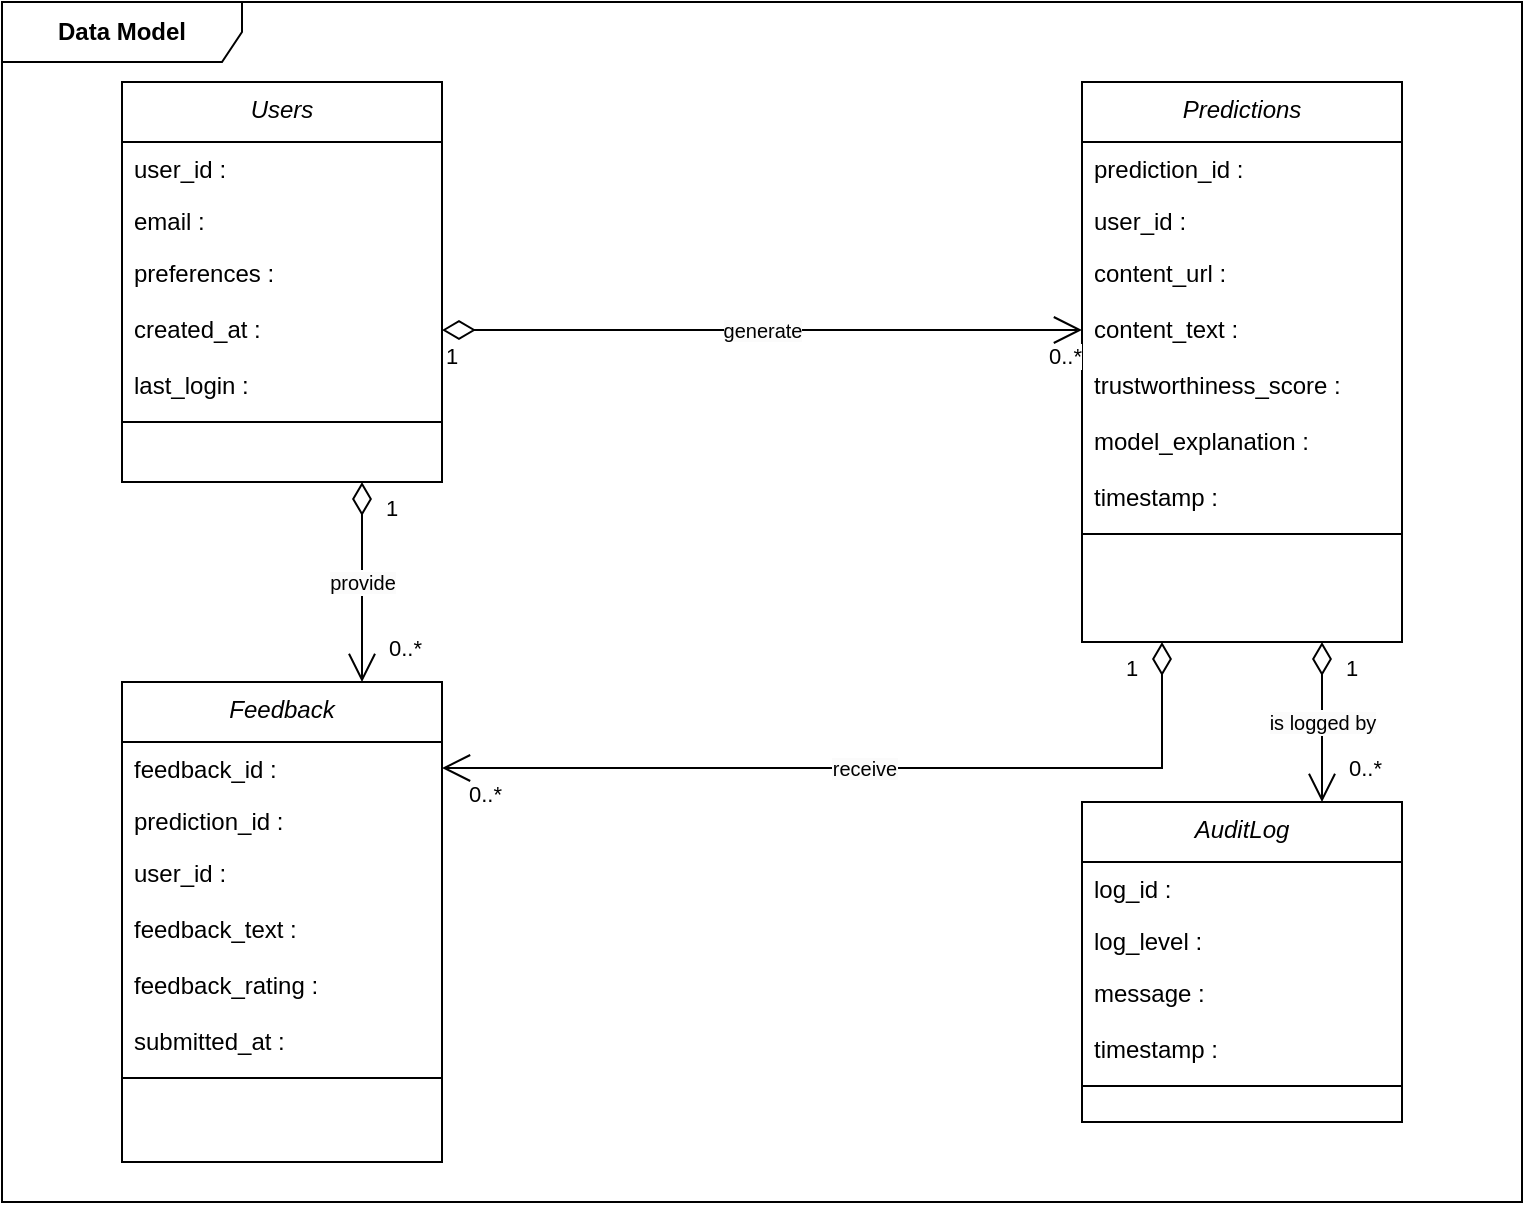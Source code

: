 <mxfile version="24.8.0">
  <diagram id="C5RBs43oDa-KdzZeNtuy" name="Page-1">
    <mxGraphModel dx="1306" dy="716" grid="1" gridSize="10" guides="1" tooltips="1" connect="1" arrows="1" fold="1" page="1" pageScale="1" pageWidth="827" pageHeight="1169" math="0" shadow="0">
      <root>
        <mxCell id="WIyWlLk6GJQsqaUBKTNV-0" />
        <mxCell id="WIyWlLk6GJQsqaUBKTNV-1" parent="WIyWlLk6GJQsqaUBKTNV-0" />
        <mxCell id="zkfFHV4jXpPFQw0GAbJ--0" value="Users" style="swimlane;fontStyle=2;align=center;verticalAlign=top;childLayout=stackLayout;horizontal=1;startSize=30;horizontalStack=0;resizeParent=1;resizeLast=0;collapsible=1;marginBottom=0;rounded=0;shadow=0;strokeWidth=1;" parent="WIyWlLk6GJQsqaUBKTNV-1" vertex="1">
          <mxGeometry x="100" y="80" width="160" height="200" as="geometry">
            <mxRectangle x="230" y="140" width="160" height="26" as="alternateBounds" />
          </mxGeometry>
        </mxCell>
        <mxCell id="zkfFHV4jXpPFQw0GAbJ--1" value="user_id : " style="text;align=left;verticalAlign=top;spacingLeft=4;spacingRight=4;overflow=hidden;rotatable=0;points=[[0,0.5],[1,0.5]];portConstraint=eastwest;" parent="zkfFHV4jXpPFQw0GAbJ--0" vertex="1">
          <mxGeometry y="30" width="160" height="26" as="geometry" />
        </mxCell>
        <mxCell id="zkfFHV4jXpPFQw0GAbJ--2" value="email : " style="text;align=left;verticalAlign=top;spacingLeft=4;spacingRight=4;overflow=hidden;rotatable=0;points=[[0,0.5],[1,0.5]];portConstraint=eastwest;rounded=0;shadow=0;html=0;" parent="zkfFHV4jXpPFQw0GAbJ--0" vertex="1">
          <mxGeometry y="56" width="160" height="26" as="geometry" />
        </mxCell>
        <mxCell id="zkfFHV4jXpPFQw0GAbJ--3" value="preferences :" style="text;align=left;verticalAlign=top;spacingLeft=4;spacingRight=4;overflow=hidden;rotatable=0;points=[[0,0.5],[1,0.5]];portConstraint=eastwest;rounded=0;shadow=0;html=0;" parent="zkfFHV4jXpPFQw0GAbJ--0" vertex="1">
          <mxGeometry y="82" width="160" height="28" as="geometry" />
        </mxCell>
        <mxCell id="m6Z1yNfHXda2TA-cWjO6-3" value="created_at : " style="text;align=left;verticalAlign=top;spacingLeft=4;spacingRight=4;overflow=hidden;rotatable=0;points=[[0,0.5],[1,0.5]];portConstraint=eastwest;rounded=0;shadow=0;html=0;" vertex="1" parent="zkfFHV4jXpPFQw0GAbJ--0">
          <mxGeometry y="110" width="160" height="28" as="geometry" />
        </mxCell>
        <mxCell id="m6Z1yNfHXda2TA-cWjO6-4" value="last_login : " style="text;align=left;verticalAlign=top;spacingLeft=4;spacingRight=4;overflow=hidden;rotatable=0;points=[[0,0.5],[1,0.5]];portConstraint=eastwest;rounded=0;shadow=0;html=0;" vertex="1" parent="zkfFHV4jXpPFQw0GAbJ--0">
          <mxGeometry y="138" width="160" height="28" as="geometry" />
        </mxCell>
        <mxCell id="zkfFHV4jXpPFQw0GAbJ--4" value="" style="line;html=1;strokeWidth=1;align=left;verticalAlign=middle;spacingTop=-1;spacingLeft=3;spacingRight=3;rotatable=0;labelPosition=right;points=[];portConstraint=eastwest;" parent="zkfFHV4jXpPFQw0GAbJ--0" vertex="1">
          <mxGeometry y="166" width="160" height="8" as="geometry" />
        </mxCell>
        <mxCell id="m6Z1yNfHXda2TA-cWjO6-5" value="Predictions" style="swimlane;fontStyle=2;align=center;verticalAlign=top;childLayout=stackLayout;horizontal=1;startSize=30;horizontalStack=0;resizeParent=1;resizeLast=0;collapsible=1;marginBottom=0;rounded=0;shadow=0;strokeWidth=1;" vertex="1" parent="WIyWlLk6GJQsqaUBKTNV-1">
          <mxGeometry x="580" y="80" width="160" height="280" as="geometry">
            <mxRectangle x="230" y="140" width="160" height="26" as="alternateBounds" />
          </mxGeometry>
        </mxCell>
        <mxCell id="m6Z1yNfHXda2TA-cWjO6-6" value="prediction_id :" style="text;align=left;verticalAlign=top;spacingLeft=4;spacingRight=4;overflow=hidden;rotatable=0;points=[[0,0.5],[1,0.5]];portConstraint=eastwest;" vertex="1" parent="m6Z1yNfHXda2TA-cWjO6-5">
          <mxGeometry y="30" width="160" height="26" as="geometry" />
        </mxCell>
        <mxCell id="m6Z1yNfHXda2TA-cWjO6-7" value="user_id :" style="text;align=left;verticalAlign=top;spacingLeft=4;spacingRight=4;overflow=hidden;rotatable=0;points=[[0,0.5],[1,0.5]];portConstraint=eastwest;rounded=0;shadow=0;html=0;" vertex="1" parent="m6Z1yNfHXda2TA-cWjO6-5">
          <mxGeometry y="56" width="160" height="26" as="geometry" />
        </mxCell>
        <mxCell id="m6Z1yNfHXda2TA-cWjO6-8" value="content_url : " style="text;align=left;verticalAlign=top;spacingLeft=4;spacingRight=4;overflow=hidden;rotatable=0;points=[[0,0.5],[1,0.5]];portConstraint=eastwest;rounded=0;shadow=0;html=0;" vertex="1" parent="m6Z1yNfHXda2TA-cWjO6-5">
          <mxGeometry y="82" width="160" height="28" as="geometry" />
        </mxCell>
        <mxCell id="m6Z1yNfHXda2TA-cWjO6-9" value="content_text : " style="text;align=left;verticalAlign=top;spacingLeft=4;spacingRight=4;overflow=hidden;rotatable=0;points=[[0,0.5],[1,0.5]];portConstraint=eastwest;rounded=0;shadow=0;html=0;" vertex="1" parent="m6Z1yNfHXda2TA-cWjO6-5">
          <mxGeometry y="110" width="160" height="28" as="geometry" />
        </mxCell>
        <mxCell id="m6Z1yNfHXda2TA-cWjO6-10" value="trustworthiness_score : " style="text;align=left;verticalAlign=top;spacingLeft=4;spacingRight=4;overflow=hidden;rotatable=0;points=[[0,0.5],[1,0.5]];portConstraint=eastwest;rounded=0;shadow=0;html=0;" vertex="1" parent="m6Z1yNfHXda2TA-cWjO6-5">
          <mxGeometry y="138" width="160" height="28" as="geometry" />
        </mxCell>
        <mxCell id="m6Z1yNfHXda2TA-cWjO6-19" value="model_explanation :" style="text;align=left;verticalAlign=top;spacingLeft=4;spacingRight=4;overflow=hidden;rotatable=0;points=[[0,0.5],[1,0.5]];portConstraint=eastwest;rounded=0;shadow=0;html=0;" vertex="1" parent="m6Z1yNfHXda2TA-cWjO6-5">
          <mxGeometry y="166" width="160" height="28" as="geometry" />
        </mxCell>
        <mxCell id="m6Z1yNfHXda2TA-cWjO6-18" value="timestamp : " style="text;align=left;verticalAlign=top;spacingLeft=4;spacingRight=4;overflow=hidden;rotatable=0;points=[[0,0.5],[1,0.5]];portConstraint=eastwest;rounded=0;shadow=0;html=0;" vertex="1" parent="m6Z1yNfHXda2TA-cWjO6-5">
          <mxGeometry y="194" width="160" height="28" as="geometry" />
        </mxCell>
        <mxCell id="m6Z1yNfHXda2TA-cWjO6-11" value="" style="line;html=1;strokeWidth=1;align=left;verticalAlign=middle;spacingTop=-1;spacingLeft=3;spacingRight=3;rotatable=0;labelPosition=right;points=[];portConstraint=eastwest;" vertex="1" parent="m6Z1yNfHXda2TA-cWjO6-5">
          <mxGeometry y="222" width="160" height="8" as="geometry" />
        </mxCell>
        <mxCell id="m6Z1yNfHXda2TA-cWjO6-21" value="Feedback" style="swimlane;fontStyle=2;align=center;verticalAlign=top;childLayout=stackLayout;horizontal=1;startSize=30;horizontalStack=0;resizeParent=1;resizeLast=0;collapsible=1;marginBottom=0;rounded=0;shadow=0;strokeWidth=1;" vertex="1" parent="WIyWlLk6GJQsqaUBKTNV-1">
          <mxGeometry x="100" y="380" width="160" height="240" as="geometry">
            <mxRectangle x="230" y="140" width="160" height="26" as="alternateBounds" />
          </mxGeometry>
        </mxCell>
        <mxCell id="m6Z1yNfHXda2TA-cWjO6-22" value="feedback_id : " style="text;align=left;verticalAlign=top;spacingLeft=4;spacingRight=4;overflow=hidden;rotatable=0;points=[[0,0.5],[1,0.5]];portConstraint=eastwest;" vertex="1" parent="m6Z1yNfHXda2TA-cWjO6-21">
          <mxGeometry y="30" width="160" height="26" as="geometry" />
        </mxCell>
        <mxCell id="m6Z1yNfHXda2TA-cWjO6-23" value="prediction_id : " style="text;align=left;verticalAlign=top;spacingLeft=4;spacingRight=4;overflow=hidden;rotatable=0;points=[[0,0.5],[1,0.5]];portConstraint=eastwest;rounded=0;shadow=0;html=0;" vertex="1" parent="m6Z1yNfHXda2TA-cWjO6-21">
          <mxGeometry y="56" width="160" height="26" as="geometry" />
        </mxCell>
        <mxCell id="m6Z1yNfHXda2TA-cWjO6-24" value="user_id : " style="text;align=left;verticalAlign=top;spacingLeft=4;spacingRight=4;overflow=hidden;rotatable=0;points=[[0,0.5],[1,0.5]];portConstraint=eastwest;rounded=0;shadow=0;html=0;" vertex="1" parent="m6Z1yNfHXda2TA-cWjO6-21">
          <mxGeometry y="82" width="160" height="28" as="geometry" />
        </mxCell>
        <mxCell id="m6Z1yNfHXda2TA-cWjO6-25" value="feedback_text : " style="text;align=left;verticalAlign=top;spacingLeft=4;spacingRight=4;overflow=hidden;rotatable=0;points=[[0,0.5],[1,0.5]];portConstraint=eastwest;rounded=0;shadow=0;html=0;" vertex="1" parent="m6Z1yNfHXda2TA-cWjO6-21">
          <mxGeometry y="110" width="160" height="28" as="geometry" />
        </mxCell>
        <mxCell id="m6Z1yNfHXda2TA-cWjO6-26" value="feedback_rating : " style="text;align=left;verticalAlign=top;spacingLeft=4;spacingRight=4;overflow=hidden;rotatable=0;points=[[0,0.5],[1,0.5]];portConstraint=eastwest;rounded=0;shadow=0;html=0;" vertex="1" parent="m6Z1yNfHXda2TA-cWjO6-21">
          <mxGeometry y="138" width="160" height="28" as="geometry" />
        </mxCell>
        <mxCell id="m6Z1yNfHXda2TA-cWjO6-27" value="submitted_at : " style="text;align=left;verticalAlign=top;spacingLeft=4;spacingRight=4;overflow=hidden;rotatable=0;points=[[0,0.5],[1,0.5]];portConstraint=eastwest;rounded=0;shadow=0;html=0;" vertex="1" parent="m6Z1yNfHXda2TA-cWjO6-21">
          <mxGeometry y="166" width="160" height="28" as="geometry" />
        </mxCell>
        <mxCell id="m6Z1yNfHXda2TA-cWjO6-29" value="" style="line;html=1;strokeWidth=1;align=left;verticalAlign=middle;spacingTop=-1;spacingLeft=3;spacingRight=3;rotatable=0;labelPosition=right;points=[];portConstraint=eastwest;" vertex="1" parent="m6Z1yNfHXda2TA-cWjO6-21">
          <mxGeometry y="194" width="160" height="8" as="geometry" />
        </mxCell>
        <mxCell id="m6Z1yNfHXda2TA-cWjO6-30" value="AuditLog" style="swimlane;fontStyle=2;align=center;verticalAlign=top;childLayout=stackLayout;horizontal=1;startSize=30;horizontalStack=0;resizeParent=1;resizeLast=0;collapsible=1;marginBottom=0;rounded=0;shadow=0;strokeWidth=1;" vertex="1" parent="WIyWlLk6GJQsqaUBKTNV-1">
          <mxGeometry x="580" y="440" width="160" height="160" as="geometry">
            <mxRectangle x="230" y="140" width="160" height="26" as="alternateBounds" />
          </mxGeometry>
        </mxCell>
        <mxCell id="m6Z1yNfHXda2TA-cWjO6-31" value="log_id :" style="text;align=left;verticalAlign=top;spacingLeft=4;spacingRight=4;overflow=hidden;rotatable=0;points=[[0,0.5],[1,0.5]];portConstraint=eastwest;" vertex="1" parent="m6Z1yNfHXda2TA-cWjO6-30">
          <mxGeometry y="30" width="160" height="26" as="geometry" />
        </mxCell>
        <mxCell id="m6Z1yNfHXda2TA-cWjO6-32" value="log_level :" style="text;align=left;verticalAlign=top;spacingLeft=4;spacingRight=4;overflow=hidden;rotatable=0;points=[[0,0.5],[1,0.5]];portConstraint=eastwest;rounded=0;shadow=0;html=0;" vertex="1" parent="m6Z1yNfHXda2TA-cWjO6-30">
          <mxGeometry y="56" width="160" height="26" as="geometry" />
        </mxCell>
        <mxCell id="m6Z1yNfHXda2TA-cWjO6-33" value="message :" style="text;align=left;verticalAlign=top;spacingLeft=4;spacingRight=4;overflow=hidden;rotatable=0;points=[[0,0.5],[1,0.5]];portConstraint=eastwest;rounded=0;shadow=0;html=0;" vertex="1" parent="m6Z1yNfHXda2TA-cWjO6-30">
          <mxGeometry y="82" width="160" height="28" as="geometry" />
        </mxCell>
        <mxCell id="m6Z1yNfHXda2TA-cWjO6-34" value="timestamp :" style="text;align=left;verticalAlign=top;spacingLeft=4;spacingRight=4;overflow=hidden;rotatable=0;points=[[0,0.5],[1,0.5]];portConstraint=eastwest;rounded=0;shadow=0;html=0;" vertex="1" parent="m6Z1yNfHXda2TA-cWjO6-30">
          <mxGeometry y="110" width="160" height="28" as="geometry" />
        </mxCell>
        <mxCell id="m6Z1yNfHXda2TA-cWjO6-37" value="" style="line;html=1;strokeWidth=1;align=left;verticalAlign=middle;spacingTop=-1;spacingLeft=3;spacingRight=3;rotatable=0;labelPosition=right;points=[];portConstraint=eastwest;" vertex="1" parent="m6Z1yNfHXda2TA-cWjO6-30">
          <mxGeometry y="138" width="160" height="8" as="geometry" />
        </mxCell>
        <mxCell id="m6Z1yNfHXda2TA-cWjO6-51" value="&lt;span style=&quot;font-size: 10px; background-color: rgb(251, 251, 251);&quot;&gt;generate&lt;/span&gt;" style="endArrow=open;html=1;endSize=12;startArrow=diamondThin;startSize=14;startFill=0;edgeStyle=orthogonalEdgeStyle;rounded=0;exitX=1;exitY=0.5;exitDx=0;exitDy=0;entryX=0;entryY=0.5;entryDx=0;entryDy=0;" edge="1" parent="WIyWlLk6GJQsqaUBKTNV-1" source="m6Z1yNfHXda2TA-cWjO6-3" target="m6Z1yNfHXda2TA-cWjO6-9">
          <mxGeometry relative="1" as="geometry">
            <mxPoint x="345" y="200" as="sourcePoint" />
            <mxPoint x="505" y="200" as="targetPoint" />
            <mxPoint as="offset" />
          </mxGeometry>
        </mxCell>
        <mxCell id="m6Z1yNfHXda2TA-cWjO6-52" value="1" style="edgeLabel;resizable=0;html=1;align=left;verticalAlign=top;" connectable="0" vertex="1" parent="m6Z1yNfHXda2TA-cWjO6-51">
          <mxGeometry x="-1" relative="1" as="geometry" />
        </mxCell>
        <mxCell id="m6Z1yNfHXda2TA-cWjO6-53" value="0..*" style="edgeLabel;resizable=0;html=1;align=right;verticalAlign=top;" connectable="0" vertex="1" parent="m6Z1yNfHXda2TA-cWjO6-51">
          <mxGeometry x="1" relative="1" as="geometry" />
        </mxCell>
        <mxCell id="m6Z1yNfHXda2TA-cWjO6-54" value="&lt;span style=&quot;font-size: 10px; background-color: rgb(251, 251, 251);&quot;&gt;provide&lt;/span&gt;" style="endArrow=open;html=1;endSize=12;startArrow=diamondThin;startSize=14;startFill=0;edgeStyle=orthogonalEdgeStyle;rounded=0;exitX=0.75;exitY=1;exitDx=0;exitDy=0;entryX=0.75;entryY=0;entryDx=0;entryDy=0;" edge="1" parent="WIyWlLk6GJQsqaUBKTNV-1" source="zkfFHV4jXpPFQw0GAbJ--0" target="m6Z1yNfHXda2TA-cWjO6-21">
          <mxGeometry relative="1" as="geometry">
            <mxPoint x="230" y="300" as="sourcePoint" />
            <mxPoint x="550" y="300" as="targetPoint" />
            <mxPoint as="offset" />
          </mxGeometry>
        </mxCell>
        <mxCell id="m6Z1yNfHXda2TA-cWjO6-55" value="1" style="edgeLabel;resizable=0;html=1;align=left;verticalAlign=top;" connectable="0" vertex="1" parent="m6Z1yNfHXda2TA-cWjO6-54">
          <mxGeometry x="-1" relative="1" as="geometry">
            <mxPoint x="10" as="offset" />
          </mxGeometry>
        </mxCell>
        <mxCell id="m6Z1yNfHXda2TA-cWjO6-56" value="0..*" style="edgeLabel;resizable=0;html=1;align=right;verticalAlign=top;" connectable="0" vertex="1" parent="m6Z1yNfHXda2TA-cWjO6-54">
          <mxGeometry x="1" relative="1" as="geometry">
            <mxPoint x="30" y="-30" as="offset" />
          </mxGeometry>
        </mxCell>
        <mxCell id="m6Z1yNfHXda2TA-cWjO6-57" value="&lt;span style=&quot;font-size: 10px; background-color: rgb(251, 251, 251);&quot;&gt;receive&lt;/span&gt;" style="endArrow=open;html=1;endSize=12;startArrow=diamondThin;startSize=14;startFill=0;edgeStyle=orthogonalEdgeStyle;rounded=0;exitX=0.25;exitY=1;exitDx=0;exitDy=0;entryX=1;entryY=0.5;entryDx=0;entryDy=0;" edge="1" parent="WIyWlLk6GJQsqaUBKTNV-1" source="m6Z1yNfHXda2TA-cWjO6-5" target="m6Z1yNfHXda2TA-cWjO6-22">
          <mxGeometry x="0.002" relative="1" as="geometry">
            <mxPoint x="290" y="420" as="sourcePoint" />
            <mxPoint x="610" y="420" as="targetPoint" />
            <mxPoint as="offset" />
          </mxGeometry>
        </mxCell>
        <mxCell id="m6Z1yNfHXda2TA-cWjO6-58" value="1" style="edgeLabel;resizable=0;html=1;align=left;verticalAlign=top;" connectable="0" vertex="1" parent="m6Z1yNfHXda2TA-cWjO6-57">
          <mxGeometry x="-1" relative="1" as="geometry">
            <mxPoint x="-20" as="offset" />
          </mxGeometry>
        </mxCell>
        <mxCell id="m6Z1yNfHXda2TA-cWjO6-59" value="0..*" style="edgeLabel;resizable=0;html=1;align=right;verticalAlign=top;" connectable="0" vertex="1" parent="m6Z1yNfHXda2TA-cWjO6-57">
          <mxGeometry x="1" relative="1" as="geometry">
            <mxPoint x="30" as="offset" />
          </mxGeometry>
        </mxCell>
        <mxCell id="m6Z1yNfHXda2TA-cWjO6-63" value="&lt;span style=&quot;font-size: 10px; background-color: rgb(251, 251, 251);&quot;&gt;is logged by&lt;/span&gt;" style="endArrow=open;html=1;endSize=12;startArrow=diamondThin;startSize=14;startFill=0;edgeStyle=orthogonalEdgeStyle;rounded=0;entryX=0.75;entryY=0;entryDx=0;entryDy=0;exitX=0.75;exitY=1;exitDx=0;exitDy=0;" edge="1" parent="WIyWlLk6GJQsqaUBKTNV-1" source="m6Z1yNfHXda2TA-cWjO6-5" target="m6Z1yNfHXda2TA-cWjO6-30">
          <mxGeometry relative="1" as="geometry">
            <mxPoint x="770" y="360" as="sourcePoint" />
            <mxPoint x="770" y="460" as="targetPoint" />
            <mxPoint as="offset" />
          </mxGeometry>
        </mxCell>
        <mxCell id="m6Z1yNfHXda2TA-cWjO6-64" value="1" style="edgeLabel;resizable=0;html=1;align=left;verticalAlign=top;" connectable="0" vertex="1" parent="m6Z1yNfHXda2TA-cWjO6-63">
          <mxGeometry x="-1" relative="1" as="geometry">
            <mxPoint x="10" as="offset" />
          </mxGeometry>
        </mxCell>
        <mxCell id="m6Z1yNfHXda2TA-cWjO6-65" value="0..*" style="edgeLabel;resizable=0;html=1;align=right;verticalAlign=top;" connectable="0" vertex="1" parent="m6Z1yNfHXda2TA-cWjO6-63">
          <mxGeometry x="1" relative="1" as="geometry">
            <mxPoint x="30" y="-30" as="offset" />
          </mxGeometry>
        </mxCell>
        <mxCell id="m6Z1yNfHXda2TA-cWjO6-67" value="&lt;span style=&quot;font-weight: 700; text-wrap: nowrap;&quot;&gt;Data Model&lt;/span&gt;" style="shape=umlFrame;whiteSpace=wrap;html=1;pointerEvents=0;width=120;height=30;" vertex="1" parent="WIyWlLk6GJQsqaUBKTNV-1">
          <mxGeometry x="40" y="40" width="760" height="600" as="geometry" />
        </mxCell>
      </root>
    </mxGraphModel>
  </diagram>
</mxfile>
